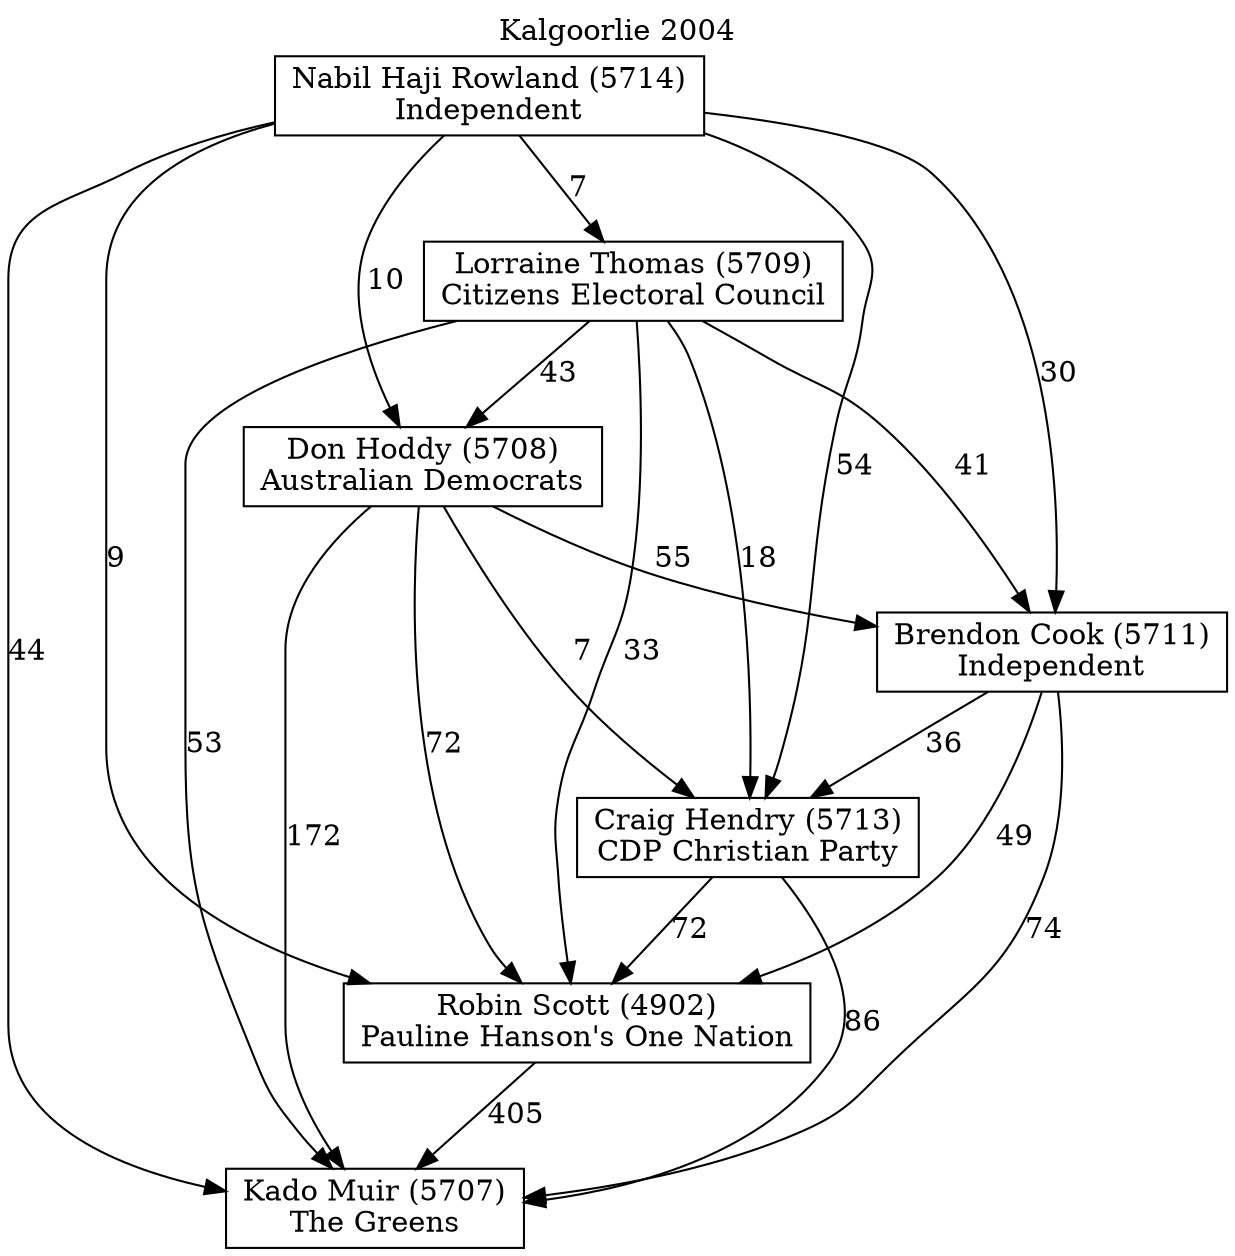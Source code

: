 // House preference flow
digraph "Kado Muir (5707)_Kalgoorlie_2004" {
	graph [label="Kalgoorlie 2004" labelloc=t mclimit=10]
	node [shape=box]
	"Kado Muir (5707)" [label="Kado Muir (5707)
The Greens"]
	"Robin Scott (4902)" [label="Robin Scott (4902)
Pauline Hanson's One Nation"]
	"Craig Hendry (5713)" [label="Craig Hendry (5713)
CDP Christian Party"]
	"Brendon Cook (5711)" [label="Brendon Cook (5711)
Independent"]
	"Don Hoddy (5708)" [label="Don Hoddy (5708)
Australian Democrats"]
	"Lorraine Thomas (5709)" [label="Lorraine Thomas (5709)
Citizens Electoral Council"]
	"Nabil Haji Rowland (5714)" [label="Nabil Haji Rowland (5714)
Independent"]
	"Kado Muir (5707)" [label="Kado Muir (5707)
The Greens"]
	"Craig Hendry (5713)" [label="Craig Hendry (5713)
CDP Christian Party"]
	"Brendon Cook (5711)" [label="Brendon Cook (5711)
Independent"]
	"Don Hoddy (5708)" [label="Don Hoddy (5708)
Australian Democrats"]
	"Lorraine Thomas (5709)" [label="Lorraine Thomas (5709)
Citizens Electoral Council"]
	"Nabil Haji Rowland (5714)" [label="Nabil Haji Rowland (5714)
Independent"]
	"Kado Muir (5707)" [label="Kado Muir (5707)
The Greens"]
	"Brendon Cook (5711)" [label="Brendon Cook (5711)
Independent"]
	"Don Hoddy (5708)" [label="Don Hoddy (5708)
Australian Democrats"]
	"Lorraine Thomas (5709)" [label="Lorraine Thomas (5709)
Citizens Electoral Council"]
	"Nabil Haji Rowland (5714)" [label="Nabil Haji Rowland (5714)
Independent"]
	"Kado Muir (5707)" [label="Kado Muir (5707)
The Greens"]
	"Don Hoddy (5708)" [label="Don Hoddy (5708)
Australian Democrats"]
	"Lorraine Thomas (5709)" [label="Lorraine Thomas (5709)
Citizens Electoral Council"]
	"Nabil Haji Rowland (5714)" [label="Nabil Haji Rowland (5714)
Independent"]
	"Kado Muir (5707)" [label="Kado Muir (5707)
The Greens"]
	"Lorraine Thomas (5709)" [label="Lorraine Thomas (5709)
Citizens Electoral Council"]
	"Nabil Haji Rowland (5714)" [label="Nabil Haji Rowland (5714)
Independent"]
	"Kado Muir (5707)" [label="Kado Muir (5707)
The Greens"]
	"Nabil Haji Rowland (5714)" [label="Nabil Haji Rowland (5714)
Independent"]
	"Nabil Haji Rowland (5714)" [label="Nabil Haji Rowland (5714)
Independent"]
	"Lorraine Thomas (5709)" [label="Lorraine Thomas (5709)
Citizens Electoral Council"]
	"Nabil Haji Rowland (5714)" [label="Nabil Haji Rowland (5714)
Independent"]
	"Nabil Haji Rowland (5714)" [label="Nabil Haji Rowland (5714)
Independent"]
	"Don Hoddy (5708)" [label="Don Hoddy (5708)
Australian Democrats"]
	"Lorraine Thomas (5709)" [label="Lorraine Thomas (5709)
Citizens Electoral Council"]
	"Nabil Haji Rowland (5714)" [label="Nabil Haji Rowland (5714)
Independent"]
	"Don Hoddy (5708)" [label="Don Hoddy (5708)
Australian Democrats"]
	"Nabil Haji Rowland (5714)" [label="Nabil Haji Rowland (5714)
Independent"]
	"Nabil Haji Rowland (5714)" [label="Nabil Haji Rowland (5714)
Independent"]
	"Lorraine Thomas (5709)" [label="Lorraine Thomas (5709)
Citizens Electoral Council"]
	"Nabil Haji Rowland (5714)" [label="Nabil Haji Rowland (5714)
Independent"]
	"Nabil Haji Rowland (5714)" [label="Nabil Haji Rowland (5714)
Independent"]
	"Brendon Cook (5711)" [label="Brendon Cook (5711)
Independent"]
	"Don Hoddy (5708)" [label="Don Hoddy (5708)
Australian Democrats"]
	"Lorraine Thomas (5709)" [label="Lorraine Thomas (5709)
Citizens Electoral Council"]
	"Nabil Haji Rowland (5714)" [label="Nabil Haji Rowland (5714)
Independent"]
	"Brendon Cook (5711)" [label="Brendon Cook (5711)
Independent"]
	"Lorraine Thomas (5709)" [label="Lorraine Thomas (5709)
Citizens Electoral Council"]
	"Nabil Haji Rowland (5714)" [label="Nabil Haji Rowland (5714)
Independent"]
	"Brendon Cook (5711)" [label="Brendon Cook (5711)
Independent"]
	"Nabil Haji Rowland (5714)" [label="Nabil Haji Rowland (5714)
Independent"]
	"Nabil Haji Rowland (5714)" [label="Nabil Haji Rowland (5714)
Independent"]
	"Lorraine Thomas (5709)" [label="Lorraine Thomas (5709)
Citizens Electoral Council"]
	"Nabil Haji Rowland (5714)" [label="Nabil Haji Rowland (5714)
Independent"]
	"Nabil Haji Rowland (5714)" [label="Nabil Haji Rowland (5714)
Independent"]
	"Don Hoddy (5708)" [label="Don Hoddy (5708)
Australian Democrats"]
	"Lorraine Thomas (5709)" [label="Lorraine Thomas (5709)
Citizens Electoral Council"]
	"Nabil Haji Rowland (5714)" [label="Nabil Haji Rowland (5714)
Independent"]
	"Don Hoddy (5708)" [label="Don Hoddy (5708)
Australian Democrats"]
	"Nabil Haji Rowland (5714)" [label="Nabil Haji Rowland (5714)
Independent"]
	"Nabil Haji Rowland (5714)" [label="Nabil Haji Rowland (5714)
Independent"]
	"Lorraine Thomas (5709)" [label="Lorraine Thomas (5709)
Citizens Electoral Council"]
	"Nabil Haji Rowland (5714)" [label="Nabil Haji Rowland (5714)
Independent"]
	"Nabil Haji Rowland (5714)" [label="Nabil Haji Rowland (5714)
Independent"]
	"Craig Hendry (5713)" [label="Craig Hendry (5713)
CDP Christian Party"]
	"Brendon Cook (5711)" [label="Brendon Cook (5711)
Independent"]
	"Don Hoddy (5708)" [label="Don Hoddy (5708)
Australian Democrats"]
	"Lorraine Thomas (5709)" [label="Lorraine Thomas (5709)
Citizens Electoral Council"]
	"Nabil Haji Rowland (5714)" [label="Nabil Haji Rowland (5714)
Independent"]
	"Craig Hendry (5713)" [label="Craig Hendry (5713)
CDP Christian Party"]
	"Don Hoddy (5708)" [label="Don Hoddy (5708)
Australian Democrats"]
	"Lorraine Thomas (5709)" [label="Lorraine Thomas (5709)
Citizens Electoral Council"]
	"Nabil Haji Rowland (5714)" [label="Nabil Haji Rowland (5714)
Independent"]
	"Craig Hendry (5713)" [label="Craig Hendry (5713)
CDP Christian Party"]
	"Lorraine Thomas (5709)" [label="Lorraine Thomas (5709)
Citizens Electoral Council"]
	"Nabil Haji Rowland (5714)" [label="Nabil Haji Rowland (5714)
Independent"]
	"Craig Hendry (5713)" [label="Craig Hendry (5713)
CDP Christian Party"]
	"Nabil Haji Rowland (5714)" [label="Nabil Haji Rowland (5714)
Independent"]
	"Nabil Haji Rowland (5714)" [label="Nabil Haji Rowland (5714)
Independent"]
	"Lorraine Thomas (5709)" [label="Lorraine Thomas (5709)
Citizens Electoral Council"]
	"Nabil Haji Rowland (5714)" [label="Nabil Haji Rowland (5714)
Independent"]
	"Nabil Haji Rowland (5714)" [label="Nabil Haji Rowland (5714)
Independent"]
	"Don Hoddy (5708)" [label="Don Hoddy (5708)
Australian Democrats"]
	"Lorraine Thomas (5709)" [label="Lorraine Thomas (5709)
Citizens Electoral Council"]
	"Nabil Haji Rowland (5714)" [label="Nabil Haji Rowland (5714)
Independent"]
	"Don Hoddy (5708)" [label="Don Hoddy (5708)
Australian Democrats"]
	"Nabil Haji Rowland (5714)" [label="Nabil Haji Rowland (5714)
Independent"]
	"Nabil Haji Rowland (5714)" [label="Nabil Haji Rowland (5714)
Independent"]
	"Lorraine Thomas (5709)" [label="Lorraine Thomas (5709)
Citizens Electoral Council"]
	"Nabil Haji Rowland (5714)" [label="Nabil Haji Rowland (5714)
Independent"]
	"Nabil Haji Rowland (5714)" [label="Nabil Haji Rowland (5714)
Independent"]
	"Brendon Cook (5711)" [label="Brendon Cook (5711)
Independent"]
	"Don Hoddy (5708)" [label="Don Hoddy (5708)
Australian Democrats"]
	"Lorraine Thomas (5709)" [label="Lorraine Thomas (5709)
Citizens Electoral Council"]
	"Nabil Haji Rowland (5714)" [label="Nabil Haji Rowland (5714)
Independent"]
	"Brendon Cook (5711)" [label="Brendon Cook (5711)
Independent"]
	"Lorraine Thomas (5709)" [label="Lorraine Thomas (5709)
Citizens Electoral Council"]
	"Nabil Haji Rowland (5714)" [label="Nabil Haji Rowland (5714)
Independent"]
	"Brendon Cook (5711)" [label="Brendon Cook (5711)
Independent"]
	"Nabil Haji Rowland (5714)" [label="Nabil Haji Rowland (5714)
Independent"]
	"Nabil Haji Rowland (5714)" [label="Nabil Haji Rowland (5714)
Independent"]
	"Lorraine Thomas (5709)" [label="Lorraine Thomas (5709)
Citizens Electoral Council"]
	"Nabil Haji Rowland (5714)" [label="Nabil Haji Rowland (5714)
Independent"]
	"Nabil Haji Rowland (5714)" [label="Nabil Haji Rowland (5714)
Independent"]
	"Don Hoddy (5708)" [label="Don Hoddy (5708)
Australian Democrats"]
	"Lorraine Thomas (5709)" [label="Lorraine Thomas (5709)
Citizens Electoral Council"]
	"Nabil Haji Rowland (5714)" [label="Nabil Haji Rowland (5714)
Independent"]
	"Don Hoddy (5708)" [label="Don Hoddy (5708)
Australian Democrats"]
	"Nabil Haji Rowland (5714)" [label="Nabil Haji Rowland (5714)
Independent"]
	"Nabil Haji Rowland (5714)" [label="Nabil Haji Rowland (5714)
Independent"]
	"Lorraine Thomas (5709)" [label="Lorraine Thomas (5709)
Citizens Electoral Council"]
	"Nabil Haji Rowland (5714)" [label="Nabil Haji Rowland (5714)
Independent"]
	"Nabil Haji Rowland (5714)" [label="Nabil Haji Rowland (5714)
Independent"]
	"Robin Scott (4902)" [label="Robin Scott (4902)
Pauline Hanson's One Nation"]
	"Craig Hendry (5713)" [label="Craig Hendry (5713)
CDP Christian Party"]
	"Brendon Cook (5711)" [label="Brendon Cook (5711)
Independent"]
	"Don Hoddy (5708)" [label="Don Hoddy (5708)
Australian Democrats"]
	"Lorraine Thomas (5709)" [label="Lorraine Thomas (5709)
Citizens Electoral Council"]
	"Nabil Haji Rowland (5714)" [label="Nabil Haji Rowland (5714)
Independent"]
	"Robin Scott (4902)" [label="Robin Scott (4902)
Pauline Hanson's One Nation"]
	"Brendon Cook (5711)" [label="Brendon Cook (5711)
Independent"]
	"Don Hoddy (5708)" [label="Don Hoddy (5708)
Australian Democrats"]
	"Lorraine Thomas (5709)" [label="Lorraine Thomas (5709)
Citizens Electoral Council"]
	"Nabil Haji Rowland (5714)" [label="Nabil Haji Rowland (5714)
Independent"]
	"Robin Scott (4902)" [label="Robin Scott (4902)
Pauline Hanson's One Nation"]
	"Don Hoddy (5708)" [label="Don Hoddy (5708)
Australian Democrats"]
	"Lorraine Thomas (5709)" [label="Lorraine Thomas (5709)
Citizens Electoral Council"]
	"Nabil Haji Rowland (5714)" [label="Nabil Haji Rowland (5714)
Independent"]
	"Robin Scott (4902)" [label="Robin Scott (4902)
Pauline Hanson's One Nation"]
	"Lorraine Thomas (5709)" [label="Lorraine Thomas (5709)
Citizens Electoral Council"]
	"Nabil Haji Rowland (5714)" [label="Nabil Haji Rowland (5714)
Independent"]
	"Robin Scott (4902)" [label="Robin Scott (4902)
Pauline Hanson's One Nation"]
	"Nabil Haji Rowland (5714)" [label="Nabil Haji Rowland (5714)
Independent"]
	"Nabil Haji Rowland (5714)" [label="Nabil Haji Rowland (5714)
Independent"]
	"Lorraine Thomas (5709)" [label="Lorraine Thomas (5709)
Citizens Electoral Council"]
	"Nabil Haji Rowland (5714)" [label="Nabil Haji Rowland (5714)
Independent"]
	"Nabil Haji Rowland (5714)" [label="Nabil Haji Rowland (5714)
Independent"]
	"Don Hoddy (5708)" [label="Don Hoddy (5708)
Australian Democrats"]
	"Lorraine Thomas (5709)" [label="Lorraine Thomas (5709)
Citizens Electoral Council"]
	"Nabil Haji Rowland (5714)" [label="Nabil Haji Rowland (5714)
Independent"]
	"Don Hoddy (5708)" [label="Don Hoddy (5708)
Australian Democrats"]
	"Nabil Haji Rowland (5714)" [label="Nabil Haji Rowland (5714)
Independent"]
	"Nabil Haji Rowland (5714)" [label="Nabil Haji Rowland (5714)
Independent"]
	"Lorraine Thomas (5709)" [label="Lorraine Thomas (5709)
Citizens Electoral Council"]
	"Nabil Haji Rowland (5714)" [label="Nabil Haji Rowland (5714)
Independent"]
	"Nabil Haji Rowland (5714)" [label="Nabil Haji Rowland (5714)
Independent"]
	"Brendon Cook (5711)" [label="Brendon Cook (5711)
Independent"]
	"Don Hoddy (5708)" [label="Don Hoddy (5708)
Australian Democrats"]
	"Lorraine Thomas (5709)" [label="Lorraine Thomas (5709)
Citizens Electoral Council"]
	"Nabil Haji Rowland (5714)" [label="Nabil Haji Rowland (5714)
Independent"]
	"Brendon Cook (5711)" [label="Brendon Cook (5711)
Independent"]
	"Lorraine Thomas (5709)" [label="Lorraine Thomas (5709)
Citizens Electoral Council"]
	"Nabil Haji Rowland (5714)" [label="Nabil Haji Rowland (5714)
Independent"]
	"Brendon Cook (5711)" [label="Brendon Cook (5711)
Independent"]
	"Nabil Haji Rowland (5714)" [label="Nabil Haji Rowland (5714)
Independent"]
	"Nabil Haji Rowland (5714)" [label="Nabil Haji Rowland (5714)
Independent"]
	"Lorraine Thomas (5709)" [label="Lorraine Thomas (5709)
Citizens Electoral Council"]
	"Nabil Haji Rowland (5714)" [label="Nabil Haji Rowland (5714)
Independent"]
	"Nabil Haji Rowland (5714)" [label="Nabil Haji Rowland (5714)
Independent"]
	"Don Hoddy (5708)" [label="Don Hoddy (5708)
Australian Democrats"]
	"Lorraine Thomas (5709)" [label="Lorraine Thomas (5709)
Citizens Electoral Council"]
	"Nabil Haji Rowland (5714)" [label="Nabil Haji Rowland (5714)
Independent"]
	"Don Hoddy (5708)" [label="Don Hoddy (5708)
Australian Democrats"]
	"Nabil Haji Rowland (5714)" [label="Nabil Haji Rowland (5714)
Independent"]
	"Nabil Haji Rowland (5714)" [label="Nabil Haji Rowland (5714)
Independent"]
	"Lorraine Thomas (5709)" [label="Lorraine Thomas (5709)
Citizens Electoral Council"]
	"Nabil Haji Rowland (5714)" [label="Nabil Haji Rowland (5714)
Independent"]
	"Nabil Haji Rowland (5714)" [label="Nabil Haji Rowland (5714)
Independent"]
	"Craig Hendry (5713)" [label="Craig Hendry (5713)
CDP Christian Party"]
	"Brendon Cook (5711)" [label="Brendon Cook (5711)
Independent"]
	"Don Hoddy (5708)" [label="Don Hoddy (5708)
Australian Democrats"]
	"Lorraine Thomas (5709)" [label="Lorraine Thomas (5709)
Citizens Electoral Council"]
	"Nabil Haji Rowland (5714)" [label="Nabil Haji Rowland (5714)
Independent"]
	"Craig Hendry (5713)" [label="Craig Hendry (5713)
CDP Christian Party"]
	"Don Hoddy (5708)" [label="Don Hoddy (5708)
Australian Democrats"]
	"Lorraine Thomas (5709)" [label="Lorraine Thomas (5709)
Citizens Electoral Council"]
	"Nabil Haji Rowland (5714)" [label="Nabil Haji Rowland (5714)
Independent"]
	"Craig Hendry (5713)" [label="Craig Hendry (5713)
CDP Christian Party"]
	"Lorraine Thomas (5709)" [label="Lorraine Thomas (5709)
Citizens Electoral Council"]
	"Nabil Haji Rowland (5714)" [label="Nabil Haji Rowland (5714)
Independent"]
	"Craig Hendry (5713)" [label="Craig Hendry (5713)
CDP Christian Party"]
	"Nabil Haji Rowland (5714)" [label="Nabil Haji Rowland (5714)
Independent"]
	"Nabil Haji Rowland (5714)" [label="Nabil Haji Rowland (5714)
Independent"]
	"Lorraine Thomas (5709)" [label="Lorraine Thomas (5709)
Citizens Electoral Council"]
	"Nabil Haji Rowland (5714)" [label="Nabil Haji Rowland (5714)
Independent"]
	"Nabil Haji Rowland (5714)" [label="Nabil Haji Rowland (5714)
Independent"]
	"Don Hoddy (5708)" [label="Don Hoddy (5708)
Australian Democrats"]
	"Lorraine Thomas (5709)" [label="Lorraine Thomas (5709)
Citizens Electoral Council"]
	"Nabil Haji Rowland (5714)" [label="Nabil Haji Rowland (5714)
Independent"]
	"Don Hoddy (5708)" [label="Don Hoddy (5708)
Australian Democrats"]
	"Nabil Haji Rowland (5714)" [label="Nabil Haji Rowland (5714)
Independent"]
	"Nabil Haji Rowland (5714)" [label="Nabil Haji Rowland (5714)
Independent"]
	"Lorraine Thomas (5709)" [label="Lorraine Thomas (5709)
Citizens Electoral Council"]
	"Nabil Haji Rowland (5714)" [label="Nabil Haji Rowland (5714)
Independent"]
	"Nabil Haji Rowland (5714)" [label="Nabil Haji Rowland (5714)
Independent"]
	"Brendon Cook (5711)" [label="Brendon Cook (5711)
Independent"]
	"Don Hoddy (5708)" [label="Don Hoddy (5708)
Australian Democrats"]
	"Lorraine Thomas (5709)" [label="Lorraine Thomas (5709)
Citizens Electoral Council"]
	"Nabil Haji Rowland (5714)" [label="Nabil Haji Rowland (5714)
Independent"]
	"Brendon Cook (5711)" [label="Brendon Cook (5711)
Independent"]
	"Lorraine Thomas (5709)" [label="Lorraine Thomas (5709)
Citizens Electoral Council"]
	"Nabil Haji Rowland (5714)" [label="Nabil Haji Rowland (5714)
Independent"]
	"Brendon Cook (5711)" [label="Brendon Cook (5711)
Independent"]
	"Nabil Haji Rowland (5714)" [label="Nabil Haji Rowland (5714)
Independent"]
	"Nabil Haji Rowland (5714)" [label="Nabil Haji Rowland (5714)
Independent"]
	"Lorraine Thomas (5709)" [label="Lorraine Thomas (5709)
Citizens Electoral Council"]
	"Nabil Haji Rowland (5714)" [label="Nabil Haji Rowland (5714)
Independent"]
	"Nabil Haji Rowland (5714)" [label="Nabil Haji Rowland (5714)
Independent"]
	"Don Hoddy (5708)" [label="Don Hoddy (5708)
Australian Democrats"]
	"Lorraine Thomas (5709)" [label="Lorraine Thomas (5709)
Citizens Electoral Council"]
	"Nabil Haji Rowland (5714)" [label="Nabil Haji Rowland (5714)
Independent"]
	"Don Hoddy (5708)" [label="Don Hoddy (5708)
Australian Democrats"]
	"Nabil Haji Rowland (5714)" [label="Nabil Haji Rowland (5714)
Independent"]
	"Nabil Haji Rowland (5714)" [label="Nabil Haji Rowland (5714)
Independent"]
	"Lorraine Thomas (5709)" [label="Lorraine Thomas (5709)
Citizens Electoral Council"]
	"Nabil Haji Rowland (5714)" [label="Nabil Haji Rowland (5714)
Independent"]
	"Nabil Haji Rowland (5714)" [label="Nabil Haji Rowland (5714)
Independent"]
	"Robin Scott (4902)" -> "Kado Muir (5707)" [label=405]
	"Craig Hendry (5713)" -> "Robin Scott (4902)" [label=72]
	"Brendon Cook (5711)" -> "Craig Hendry (5713)" [label=36]
	"Don Hoddy (5708)" -> "Brendon Cook (5711)" [label=55]
	"Lorraine Thomas (5709)" -> "Don Hoddy (5708)" [label=43]
	"Nabil Haji Rowland (5714)" -> "Lorraine Thomas (5709)" [label=7]
	"Craig Hendry (5713)" -> "Kado Muir (5707)" [label=86]
	"Brendon Cook (5711)" -> "Kado Muir (5707)" [label=74]
	"Don Hoddy (5708)" -> "Kado Muir (5707)" [label=172]
	"Lorraine Thomas (5709)" -> "Kado Muir (5707)" [label=53]
	"Nabil Haji Rowland (5714)" -> "Kado Muir (5707)" [label=44]
	"Nabil Haji Rowland (5714)" -> "Don Hoddy (5708)" [label=10]
	"Lorraine Thomas (5709)" -> "Brendon Cook (5711)" [label=41]
	"Nabil Haji Rowland (5714)" -> "Brendon Cook (5711)" [label=30]
	"Don Hoddy (5708)" -> "Craig Hendry (5713)" [label=7]
	"Lorraine Thomas (5709)" -> "Craig Hendry (5713)" [label=18]
	"Nabil Haji Rowland (5714)" -> "Craig Hendry (5713)" [label=54]
	"Brendon Cook (5711)" -> "Robin Scott (4902)" [label=49]
	"Don Hoddy (5708)" -> "Robin Scott (4902)" [label=72]
	"Lorraine Thomas (5709)" -> "Robin Scott (4902)" [label=33]
	"Nabil Haji Rowland (5714)" -> "Robin Scott (4902)" [label=9]
}
